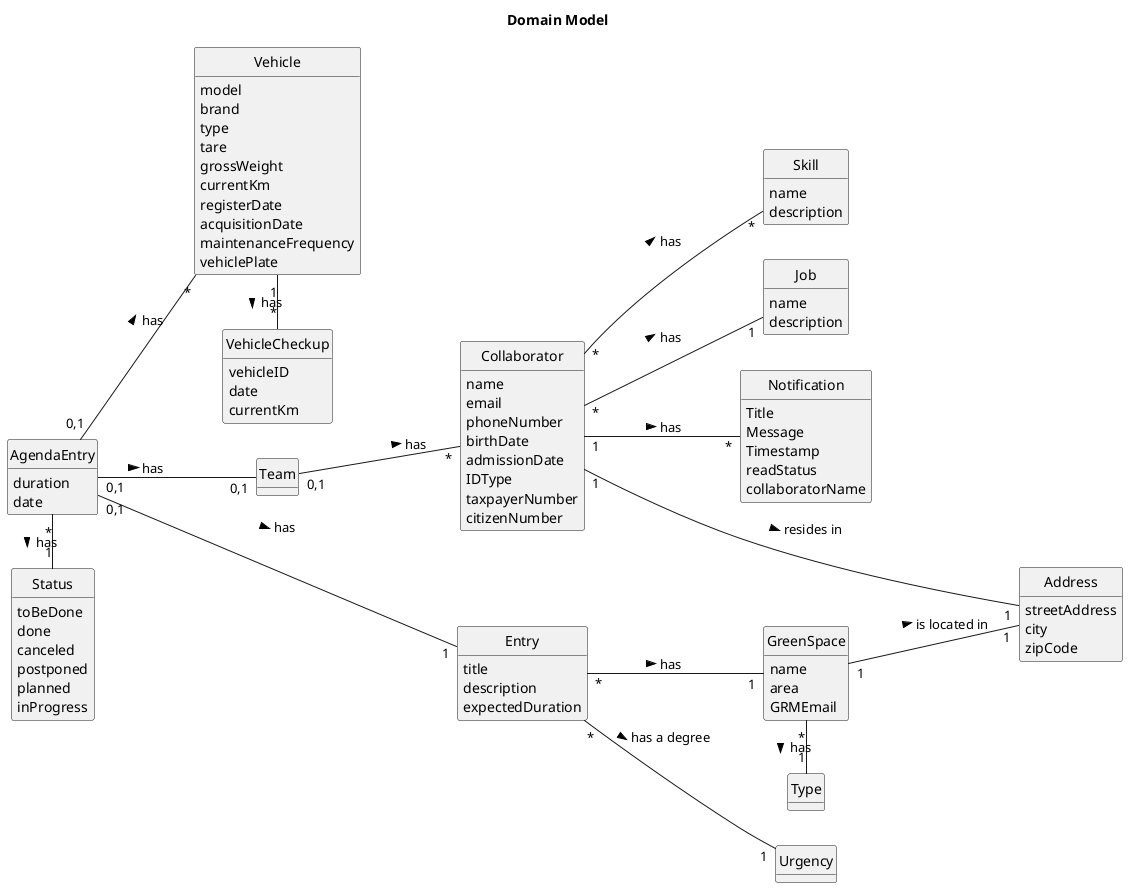 @startuml
skinparam monochrome true
skinparam packageStyle rectangle
skinparam shadowing false

left to right direction

skinparam classAttributeIconSize 0
hide circle
hide methods

title Domain Model

class Team{
}

class Skill{
    name
    description
}

class Job{
    name
    description
}

class Collaborator{
    name
    email
    phoneNumber
    birthDate
    admissionDate
    IDType
    taxpayerNumber
    citizenNumber

}

class Notification{
    Title
    Message
    Timestamp
    readStatus
    collaboratorName
}

class Address{
    streetAddress
    city
    zipCode
}

class VehicleCheckup {
    vehicleID
    date
    currentKm
}

class Vehicle {
    model
    brand
    type
    tare
    grossWeight
    currentKm
    registerDate
    acquisitionDate
    maintenanceFrequency
    vehiclePlate
}

class GreenSpace {
    name
    area
    GRMEmail
}

class AgendaEntry{
    duration
    date
}

class Entry{
    title
    description
    expectedDuration
}

class Status{
    toBeDone
    done
    canceled
    postponed
    planned
    inProgress
}

Collaborator "1" -- "*"Notification: has >
Team "0,1" -- "*"Collaborator : has >
Collaborator "1" -- "1"Address : resides in >
Collaborator "*" -- "1"Job : has >
Collaborator "*" -- "*"Skill : has >
Vehicle "1" - "*" VehicleCheckup: has >
GreenSpace "1"--"1" Address : is located in >
GreenSpace "*" - "1" Type : has >
Entry "*"--"1" GreenSpace : has >
Entry "*"--"1" Urgency : has a degree >
AgendaEntry "0,1" -- "0,1" Team : has >
AgendaEntry "0,1" -- "*" Vehicle : has >
AgendaEntry "*" - "1" Status : has >
AgendaEntry "0,1" --- "1" Entry : has >
@enduml

